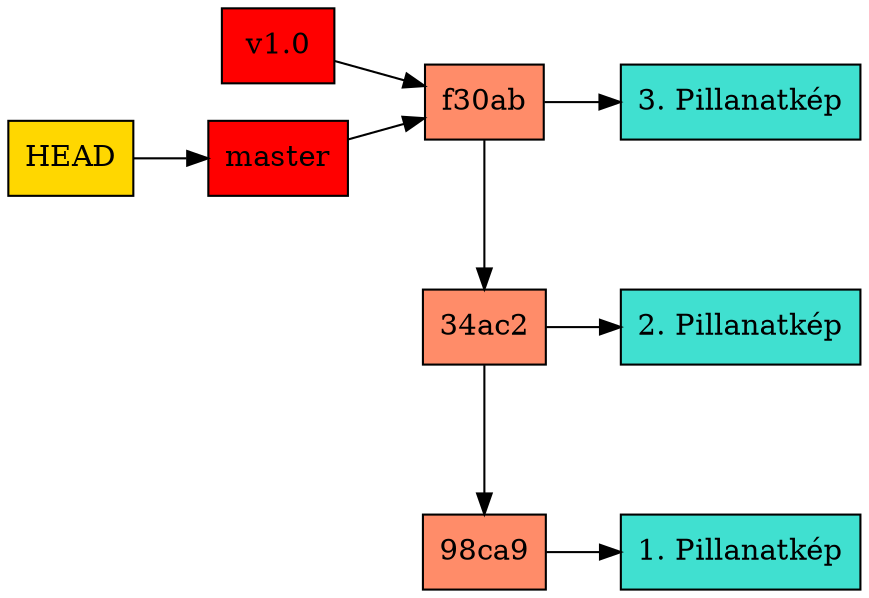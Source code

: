 digraph git {
    graph [dpi=300]
    rankdir="LR"

    snapshot1 [label="1. Pillanatkép", shape="rect", style="filled", fillcolor="turquoise"]
    snapshot2 [label="2. Pillanatkép", shape="rect", style="filled", fillcolor="turquoise"]
    snapshot3 [label="3. Pillanatkép", shape="rect", style="filled", fillcolor="turquoise"]
    commit1 [label="98ca9", shape="rect", style="filled", fillcolor="salmon1"]
    commit2 [label="34ac2", shape="rect", style="filled", fillcolor="salmon1"]
    commit3 [label="f30ab", shape="rect", style="filled", fillcolor="salmon1"]
    v1 [label="v1.0", shape="rect", style="filled", fillcolor="red"]
    master [label="master", shape="rect", style="filled", fillcolor="red"]
    head [label="HEAD", shape="rect", style="filled", fillcolor="gold"]

    {rank="same"; head}
    {rank="same"; v1; master}
    {rank="same"; commit1; commit2; commit3}
    {rank="same"; snapshot1; snapshot2; snapshot3}

    commit1 -> snapshot1 
    commit2 -> snapshot2 
    commit3 -> snapshot3 

    commit2 -> commit1 [minlen=4]
    commit3 -> commit2 [minlen=4]

    v1 -> commit3
    master -> commit3
    
    head -> master
}